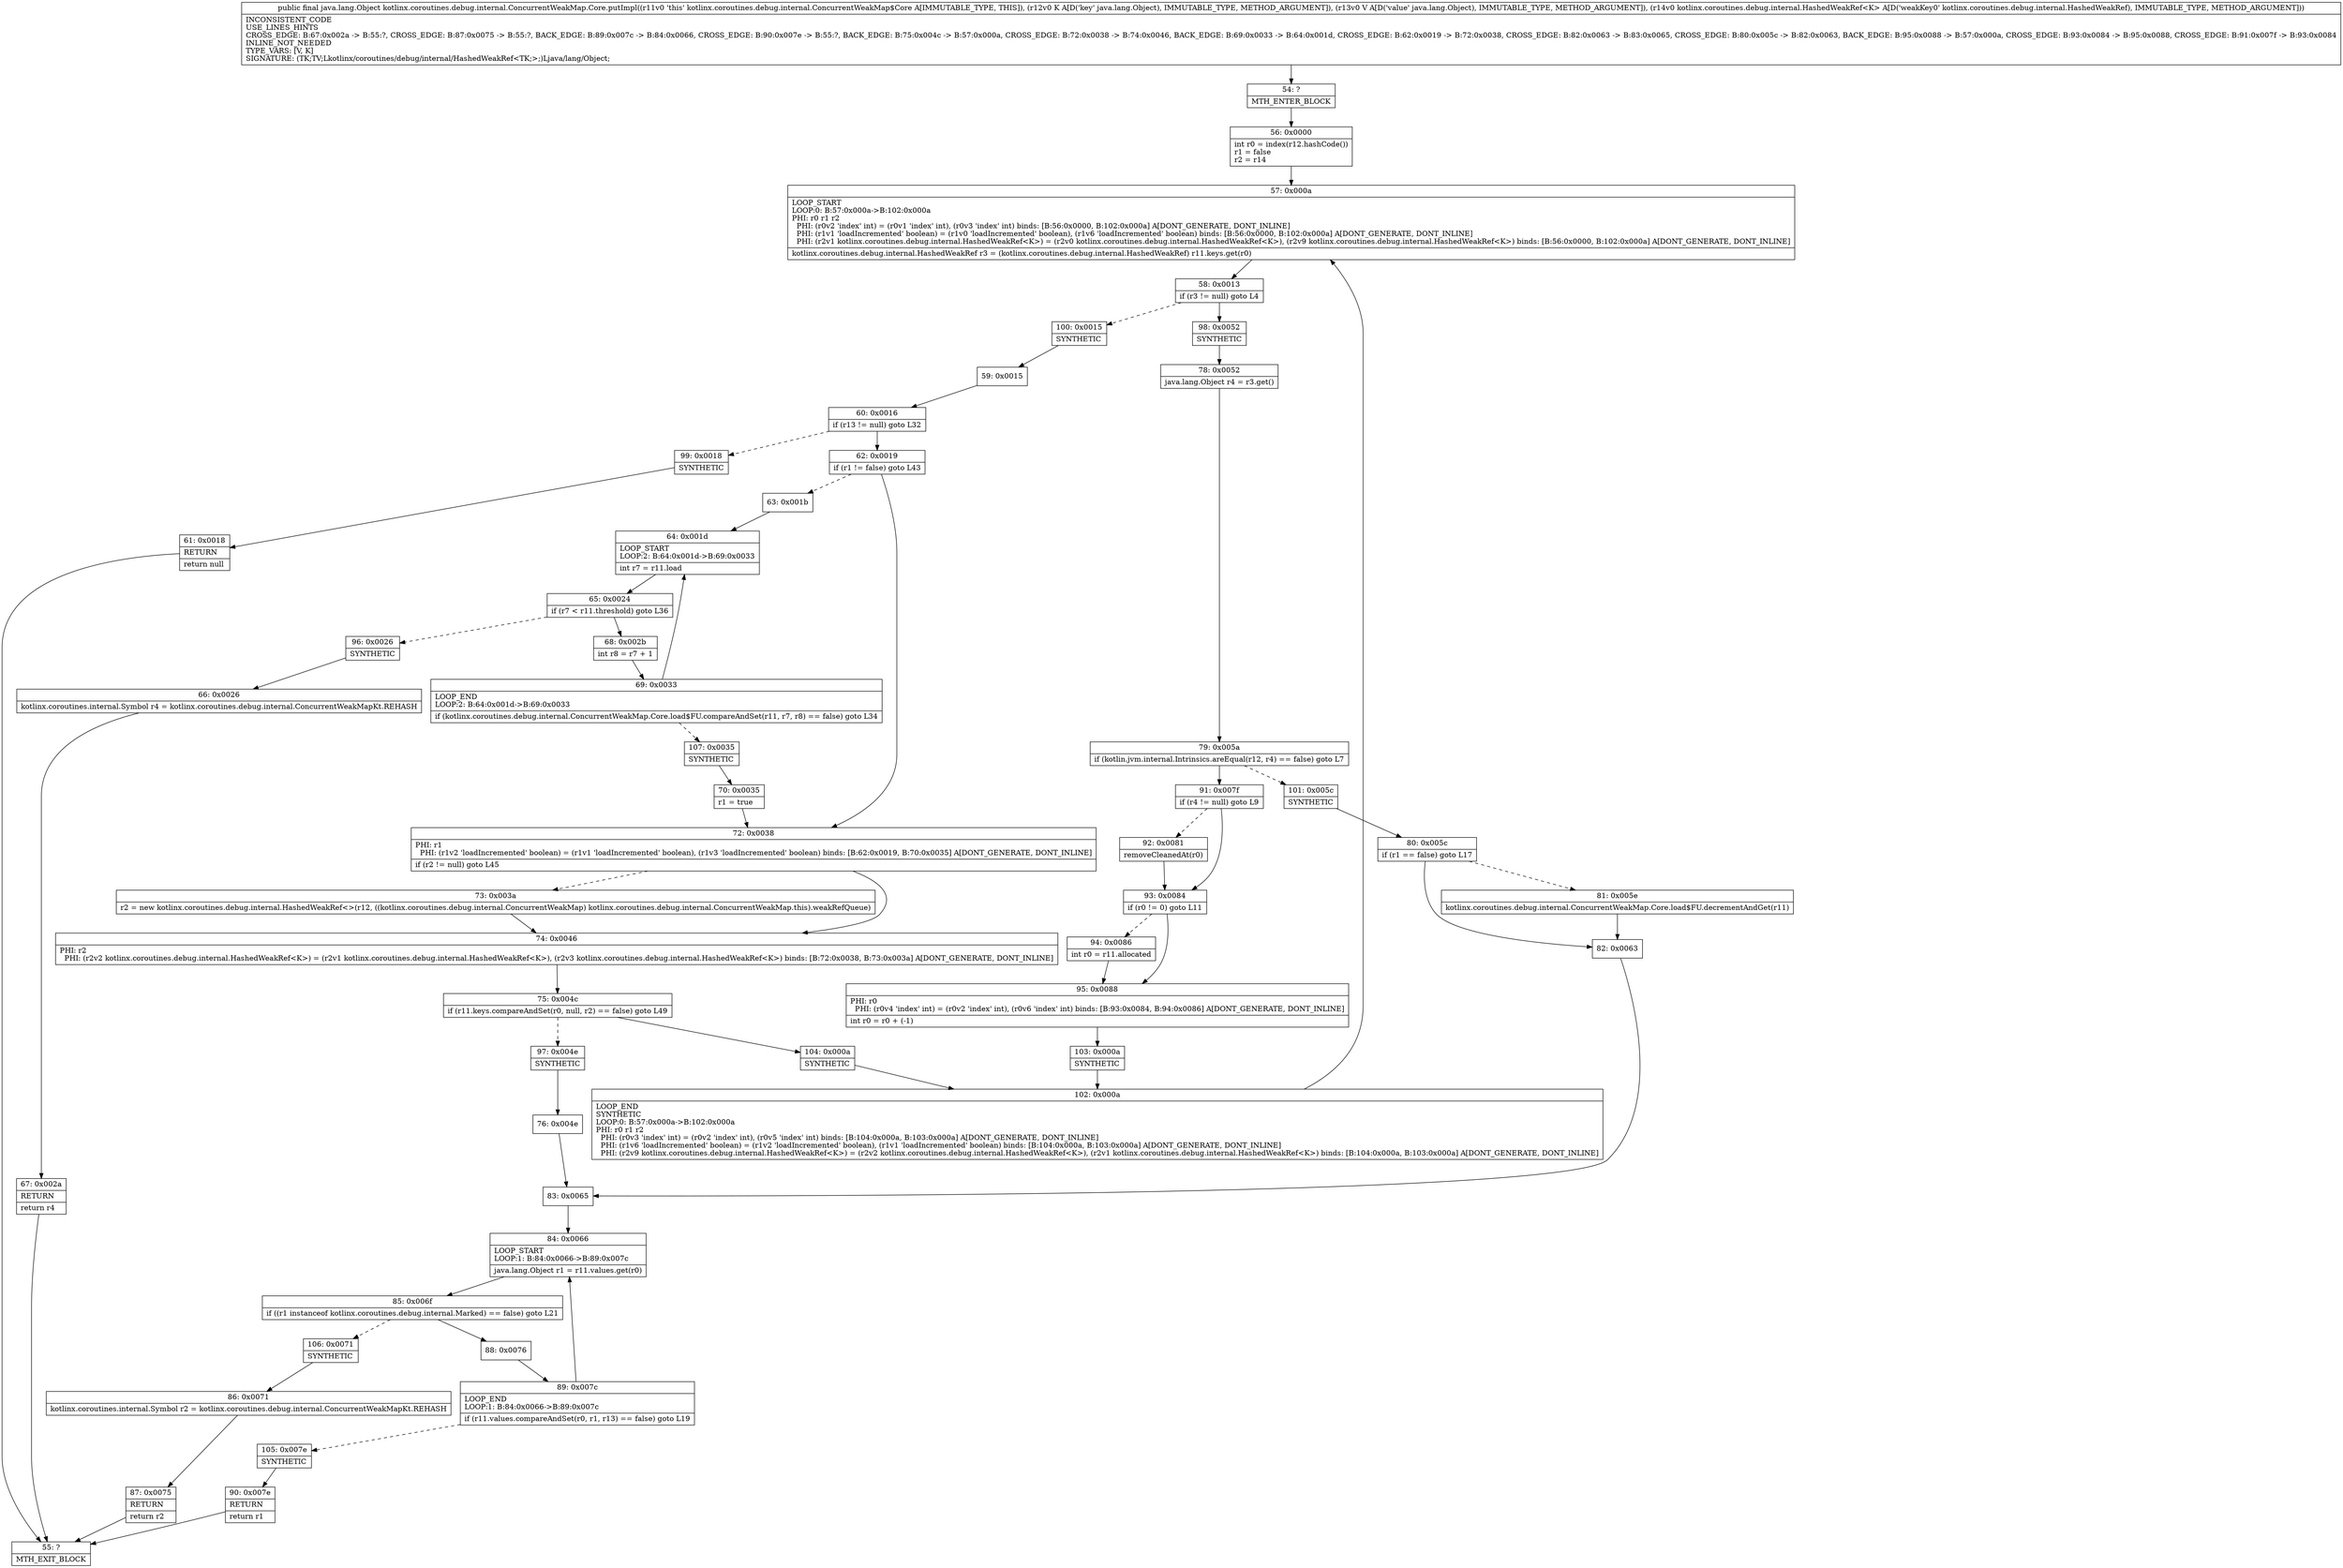 digraph "CFG forkotlinx.coroutines.debug.internal.ConcurrentWeakMap.Core.putImpl(Ljava\/lang\/Object;Ljava\/lang\/Object;Lkotlinx\/coroutines\/debug\/internal\/HashedWeakRef;)Ljava\/lang\/Object;" {
Node_54 [shape=record,label="{54\:\ ?|MTH_ENTER_BLOCK\l}"];
Node_56 [shape=record,label="{56\:\ 0x0000|int r0 = index(r12.hashCode())\lr1 = false\lr2 = r14\l}"];
Node_57 [shape=record,label="{57\:\ 0x000a|LOOP_START\lLOOP:0: B:57:0x000a\-\>B:102:0x000a\lPHI: r0 r1 r2 \l  PHI: (r0v2 'index' int) = (r0v1 'index' int), (r0v3 'index' int) binds: [B:56:0x0000, B:102:0x000a] A[DONT_GENERATE, DONT_INLINE]\l  PHI: (r1v1 'loadIncremented' boolean) = (r1v0 'loadIncremented' boolean), (r1v6 'loadIncremented' boolean) binds: [B:56:0x0000, B:102:0x000a] A[DONT_GENERATE, DONT_INLINE]\l  PHI: (r2v1 kotlinx.coroutines.debug.internal.HashedWeakRef\<K\>) = (r2v0 kotlinx.coroutines.debug.internal.HashedWeakRef\<K\>), (r2v9 kotlinx.coroutines.debug.internal.HashedWeakRef\<K\>) binds: [B:56:0x0000, B:102:0x000a] A[DONT_GENERATE, DONT_INLINE]\l|kotlinx.coroutines.debug.internal.HashedWeakRef r3 = (kotlinx.coroutines.debug.internal.HashedWeakRef) r11.keys.get(r0)\l}"];
Node_58 [shape=record,label="{58\:\ 0x0013|if (r3 != null) goto L4\l}"];
Node_98 [shape=record,label="{98\:\ 0x0052|SYNTHETIC\l}"];
Node_78 [shape=record,label="{78\:\ 0x0052|java.lang.Object r4 = r3.get()\l}"];
Node_79 [shape=record,label="{79\:\ 0x005a|if (kotlin.jvm.internal.Intrinsics.areEqual(r12, r4) == false) goto L7\l}"];
Node_91 [shape=record,label="{91\:\ 0x007f|if (r4 != null) goto L9\l}"];
Node_92 [shape=record,label="{92\:\ 0x0081|removeCleanedAt(r0)\l}"];
Node_93 [shape=record,label="{93\:\ 0x0084|if (r0 != 0) goto L11\l}"];
Node_94 [shape=record,label="{94\:\ 0x0086|int r0 = r11.allocated\l}"];
Node_95 [shape=record,label="{95\:\ 0x0088|PHI: r0 \l  PHI: (r0v4 'index' int) = (r0v2 'index' int), (r0v6 'index' int) binds: [B:93:0x0084, B:94:0x0086] A[DONT_GENERATE, DONT_INLINE]\l|int r0 = r0 + (\-1)\l}"];
Node_103 [shape=record,label="{103\:\ 0x000a|SYNTHETIC\l}"];
Node_102 [shape=record,label="{102\:\ 0x000a|LOOP_END\lSYNTHETIC\lLOOP:0: B:57:0x000a\-\>B:102:0x000a\lPHI: r0 r1 r2 \l  PHI: (r0v3 'index' int) = (r0v2 'index' int), (r0v5 'index' int) binds: [B:104:0x000a, B:103:0x000a] A[DONT_GENERATE, DONT_INLINE]\l  PHI: (r1v6 'loadIncremented' boolean) = (r1v2 'loadIncremented' boolean), (r1v1 'loadIncremented' boolean) binds: [B:104:0x000a, B:103:0x000a] A[DONT_GENERATE, DONT_INLINE]\l  PHI: (r2v9 kotlinx.coroutines.debug.internal.HashedWeakRef\<K\>) = (r2v2 kotlinx.coroutines.debug.internal.HashedWeakRef\<K\>), (r2v1 kotlinx.coroutines.debug.internal.HashedWeakRef\<K\>) binds: [B:104:0x000a, B:103:0x000a] A[DONT_GENERATE, DONT_INLINE]\l}"];
Node_101 [shape=record,label="{101\:\ 0x005c|SYNTHETIC\l}"];
Node_80 [shape=record,label="{80\:\ 0x005c|if (r1 == false) goto L17\l}"];
Node_81 [shape=record,label="{81\:\ 0x005e|kotlinx.coroutines.debug.internal.ConcurrentWeakMap.Core.load$FU.decrementAndGet(r11)\l}"];
Node_82 [shape=record,label="{82\:\ 0x0063}"];
Node_83 [shape=record,label="{83\:\ 0x0065}"];
Node_84 [shape=record,label="{84\:\ 0x0066|LOOP_START\lLOOP:1: B:84:0x0066\-\>B:89:0x007c\l|java.lang.Object r1 = r11.values.get(r0)\l}"];
Node_85 [shape=record,label="{85\:\ 0x006f|if ((r1 instanceof kotlinx.coroutines.debug.internal.Marked) == false) goto L21\l}"];
Node_88 [shape=record,label="{88\:\ 0x0076}"];
Node_89 [shape=record,label="{89\:\ 0x007c|LOOP_END\lLOOP:1: B:84:0x0066\-\>B:89:0x007c\l|if (r11.values.compareAndSet(r0, r1, r13) == false) goto L19\l}"];
Node_105 [shape=record,label="{105\:\ 0x007e|SYNTHETIC\l}"];
Node_90 [shape=record,label="{90\:\ 0x007e|RETURN\l|return r1\l}"];
Node_55 [shape=record,label="{55\:\ ?|MTH_EXIT_BLOCK\l}"];
Node_106 [shape=record,label="{106\:\ 0x0071|SYNTHETIC\l}"];
Node_86 [shape=record,label="{86\:\ 0x0071|kotlinx.coroutines.internal.Symbol r2 = kotlinx.coroutines.debug.internal.ConcurrentWeakMapKt.REHASH\l}"];
Node_87 [shape=record,label="{87\:\ 0x0075|RETURN\l|return r2\l}"];
Node_100 [shape=record,label="{100\:\ 0x0015|SYNTHETIC\l}"];
Node_59 [shape=record,label="{59\:\ 0x0015}"];
Node_60 [shape=record,label="{60\:\ 0x0016|if (r13 != null) goto L32\l}"];
Node_62 [shape=record,label="{62\:\ 0x0019|if (r1 != false) goto L43\l}"];
Node_63 [shape=record,label="{63\:\ 0x001b}"];
Node_64 [shape=record,label="{64\:\ 0x001d|LOOP_START\lLOOP:2: B:64:0x001d\-\>B:69:0x0033\l|int r7 = r11.load\l}"];
Node_65 [shape=record,label="{65\:\ 0x0024|if (r7 \< r11.threshold) goto L36\l}"];
Node_68 [shape=record,label="{68\:\ 0x002b|int r8 = r7 + 1\l}"];
Node_69 [shape=record,label="{69\:\ 0x0033|LOOP_END\lLOOP:2: B:64:0x001d\-\>B:69:0x0033\l|if (kotlinx.coroutines.debug.internal.ConcurrentWeakMap.Core.load$FU.compareAndSet(r11, r7, r8) == false) goto L34\l}"];
Node_107 [shape=record,label="{107\:\ 0x0035|SYNTHETIC\l}"];
Node_70 [shape=record,label="{70\:\ 0x0035|r1 = true\l}"];
Node_96 [shape=record,label="{96\:\ 0x0026|SYNTHETIC\l}"];
Node_66 [shape=record,label="{66\:\ 0x0026|kotlinx.coroutines.internal.Symbol r4 = kotlinx.coroutines.debug.internal.ConcurrentWeakMapKt.REHASH\l}"];
Node_67 [shape=record,label="{67\:\ 0x002a|RETURN\l|return r4\l}"];
Node_72 [shape=record,label="{72\:\ 0x0038|PHI: r1 \l  PHI: (r1v2 'loadIncremented' boolean) = (r1v1 'loadIncremented' boolean), (r1v3 'loadIncremented' boolean) binds: [B:62:0x0019, B:70:0x0035] A[DONT_GENERATE, DONT_INLINE]\l|if (r2 != null) goto L45\l}"];
Node_73 [shape=record,label="{73\:\ 0x003a|r2 = new kotlinx.coroutines.debug.internal.HashedWeakRef\<\>(r12, ((kotlinx.coroutines.debug.internal.ConcurrentWeakMap) kotlinx.coroutines.debug.internal.ConcurrentWeakMap.this).weakRefQueue)\l}"];
Node_74 [shape=record,label="{74\:\ 0x0046|PHI: r2 \l  PHI: (r2v2 kotlinx.coroutines.debug.internal.HashedWeakRef\<K\>) = (r2v1 kotlinx.coroutines.debug.internal.HashedWeakRef\<K\>), (r2v3 kotlinx.coroutines.debug.internal.HashedWeakRef\<K\>) binds: [B:72:0x0038, B:73:0x003a] A[DONT_GENERATE, DONT_INLINE]\l}"];
Node_75 [shape=record,label="{75\:\ 0x004c|if (r11.keys.compareAndSet(r0, null, r2) == false) goto L49\l}"];
Node_97 [shape=record,label="{97\:\ 0x004e|SYNTHETIC\l}"];
Node_76 [shape=record,label="{76\:\ 0x004e}"];
Node_104 [shape=record,label="{104\:\ 0x000a|SYNTHETIC\l}"];
Node_99 [shape=record,label="{99\:\ 0x0018|SYNTHETIC\l}"];
Node_61 [shape=record,label="{61\:\ 0x0018|RETURN\l|return null\l}"];
MethodNode[shape=record,label="{public final java.lang.Object kotlinx.coroutines.debug.internal.ConcurrentWeakMap.Core.putImpl((r11v0 'this' kotlinx.coroutines.debug.internal.ConcurrentWeakMap$Core A[IMMUTABLE_TYPE, THIS]), (r12v0 K A[D('key' java.lang.Object), IMMUTABLE_TYPE, METHOD_ARGUMENT]), (r13v0 V A[D('value' java.lang.Object), IMMUTABLE_TYPE, METHOD_ARGUMENT]), (r14v0 kotlinx.coroutines.debug.internal.HashedWeakRef\<K\> A[D('weakKey0' kotlinx.coroutines.debug.internal.HashedWeakRef), IMMUTABLE_TYPE, METHOD_ARGUMENT]))  | INCONSISTENT_CODE\lUSE_LINES_HINTS\lCROSS_EDGE: B:67:0x002a \-\> B:55:?, CROSS_EDGE: B:87:0x0075 \-\> B:55:?, BACK_EDGE: B:89:0x007c \-\> B:84:0x0066, CROSS_EDGE: B:90:0x007e \-\> B:55:?, BACK_EDGE: B:75:0x004c \-\> B:57:0x000a, CROSS_EDGE: B:72:0x0038 \-\> B:74:0x0046, BACK_EDGE: B:69:0x0033 \-\> B:64:0x001d, CROSS_EDGE: B:62:0x0019 \-\> B:72:0x0038, CROSS_EDGE: B:82:0x0063 \-\> B:83:0x0065, CROSS_EDGE: B:80:0x005c \-\> B:82:0x0063, BACK_EDGE: B:95:0x0088 \-\> B:57:0x000a, CROSS_EDGE: B:93:0x0084 \-\> B:95:0x0088, CROSS_EDGE: B:91:0x007f \-\> B:93:0x0084\lINLINE_NOT_NEEDED\lTYPE_VARS: [V, K]\lSIGNATURE: (TK;TV;Lkotlinx\/coroutines\/debug\/internal\/HashedWeakRef\<TK;\>;)Ljava\/lang\/Object;\l}"];
MethodNode -> Node_54;Node_54 -> Node_56;
Node_56 -> Node_57;
Node_57 -> Node_58;
Node_58 -> Node_98;
Node_58 -> Node_100[style=dashed];
Node_98 -> Node_78;
Node_78 -> Node_79;
Node_79 -> Node_91;
Node_79 -> Node_101[style=dashed];
Node_91 -> Node_92[style=dashed];
Node_91 -> Node_93;
Node_92 -> Node_93;
Node_93 -> Node_94[style=dashed];
Node_93 -> Node_95;
Node_94 -> Node_95;
Node_95 -> Node_103;
Node_103 -> Node_102;
Node_102 -> Node_57;
Node_101 -> Node_80;
Node_80 -> Node_81[style=dashed];
Node_80 -> Node_82;
Node_81 -> Node_82;
Node_82 -> Node_83;
Node_83 -> Node_84;
Node_84 -> Node_85;
Node_85 -> Node_88;
Node_85 -> Node_106[style=dashed];
Node_88 -> Node_89;
Node_89 -> Node_84;
Node_89 -> Node_105[style=dashed];
Node_105 -> Node_90;
Node_90 -> Node_55;
Node_106 -> Node_86;
Node_86 -> Node_87;
Node_87 -> Node_55;
Node_100 -> Node_59;
Node_59 -> Node_60;
Node_60 -> Node_62;
Node_60 -> Node_99[style=dashed];
Node_62 -> Node_63[style=dashed];
Node_62 -> Node_72;
Node_63 -> Node_64;
Node_64 -> Node_65;
Node_65 -> Node_68;
Node_65 -> Node_96[style=dashed];
Node_68 -> Node_69;
Node_69 -> Node_64;
Node_69 -> Node_107[style=dashed];
Node_107 -> Node_70;
Node_70 -> Node_72;
Node_96 -> Node_66;
Node_66 -> Node_67;
Node_67 -> Node_55;
Node_72 -> Node_73[style=dashed];
Node_72 -> Node_74;
Node_73 -> Node_74;
Node_74 -> Node_75;
Node_75 -> Node_97[style=dashed];
Node_75 -> Node_104;
Node_97 -> Node_76;
Node_76 -> Node_83;
Node_104 -> Node_102;
Node_99 -> Node_61;
Node_61 -> Node_55;
}

